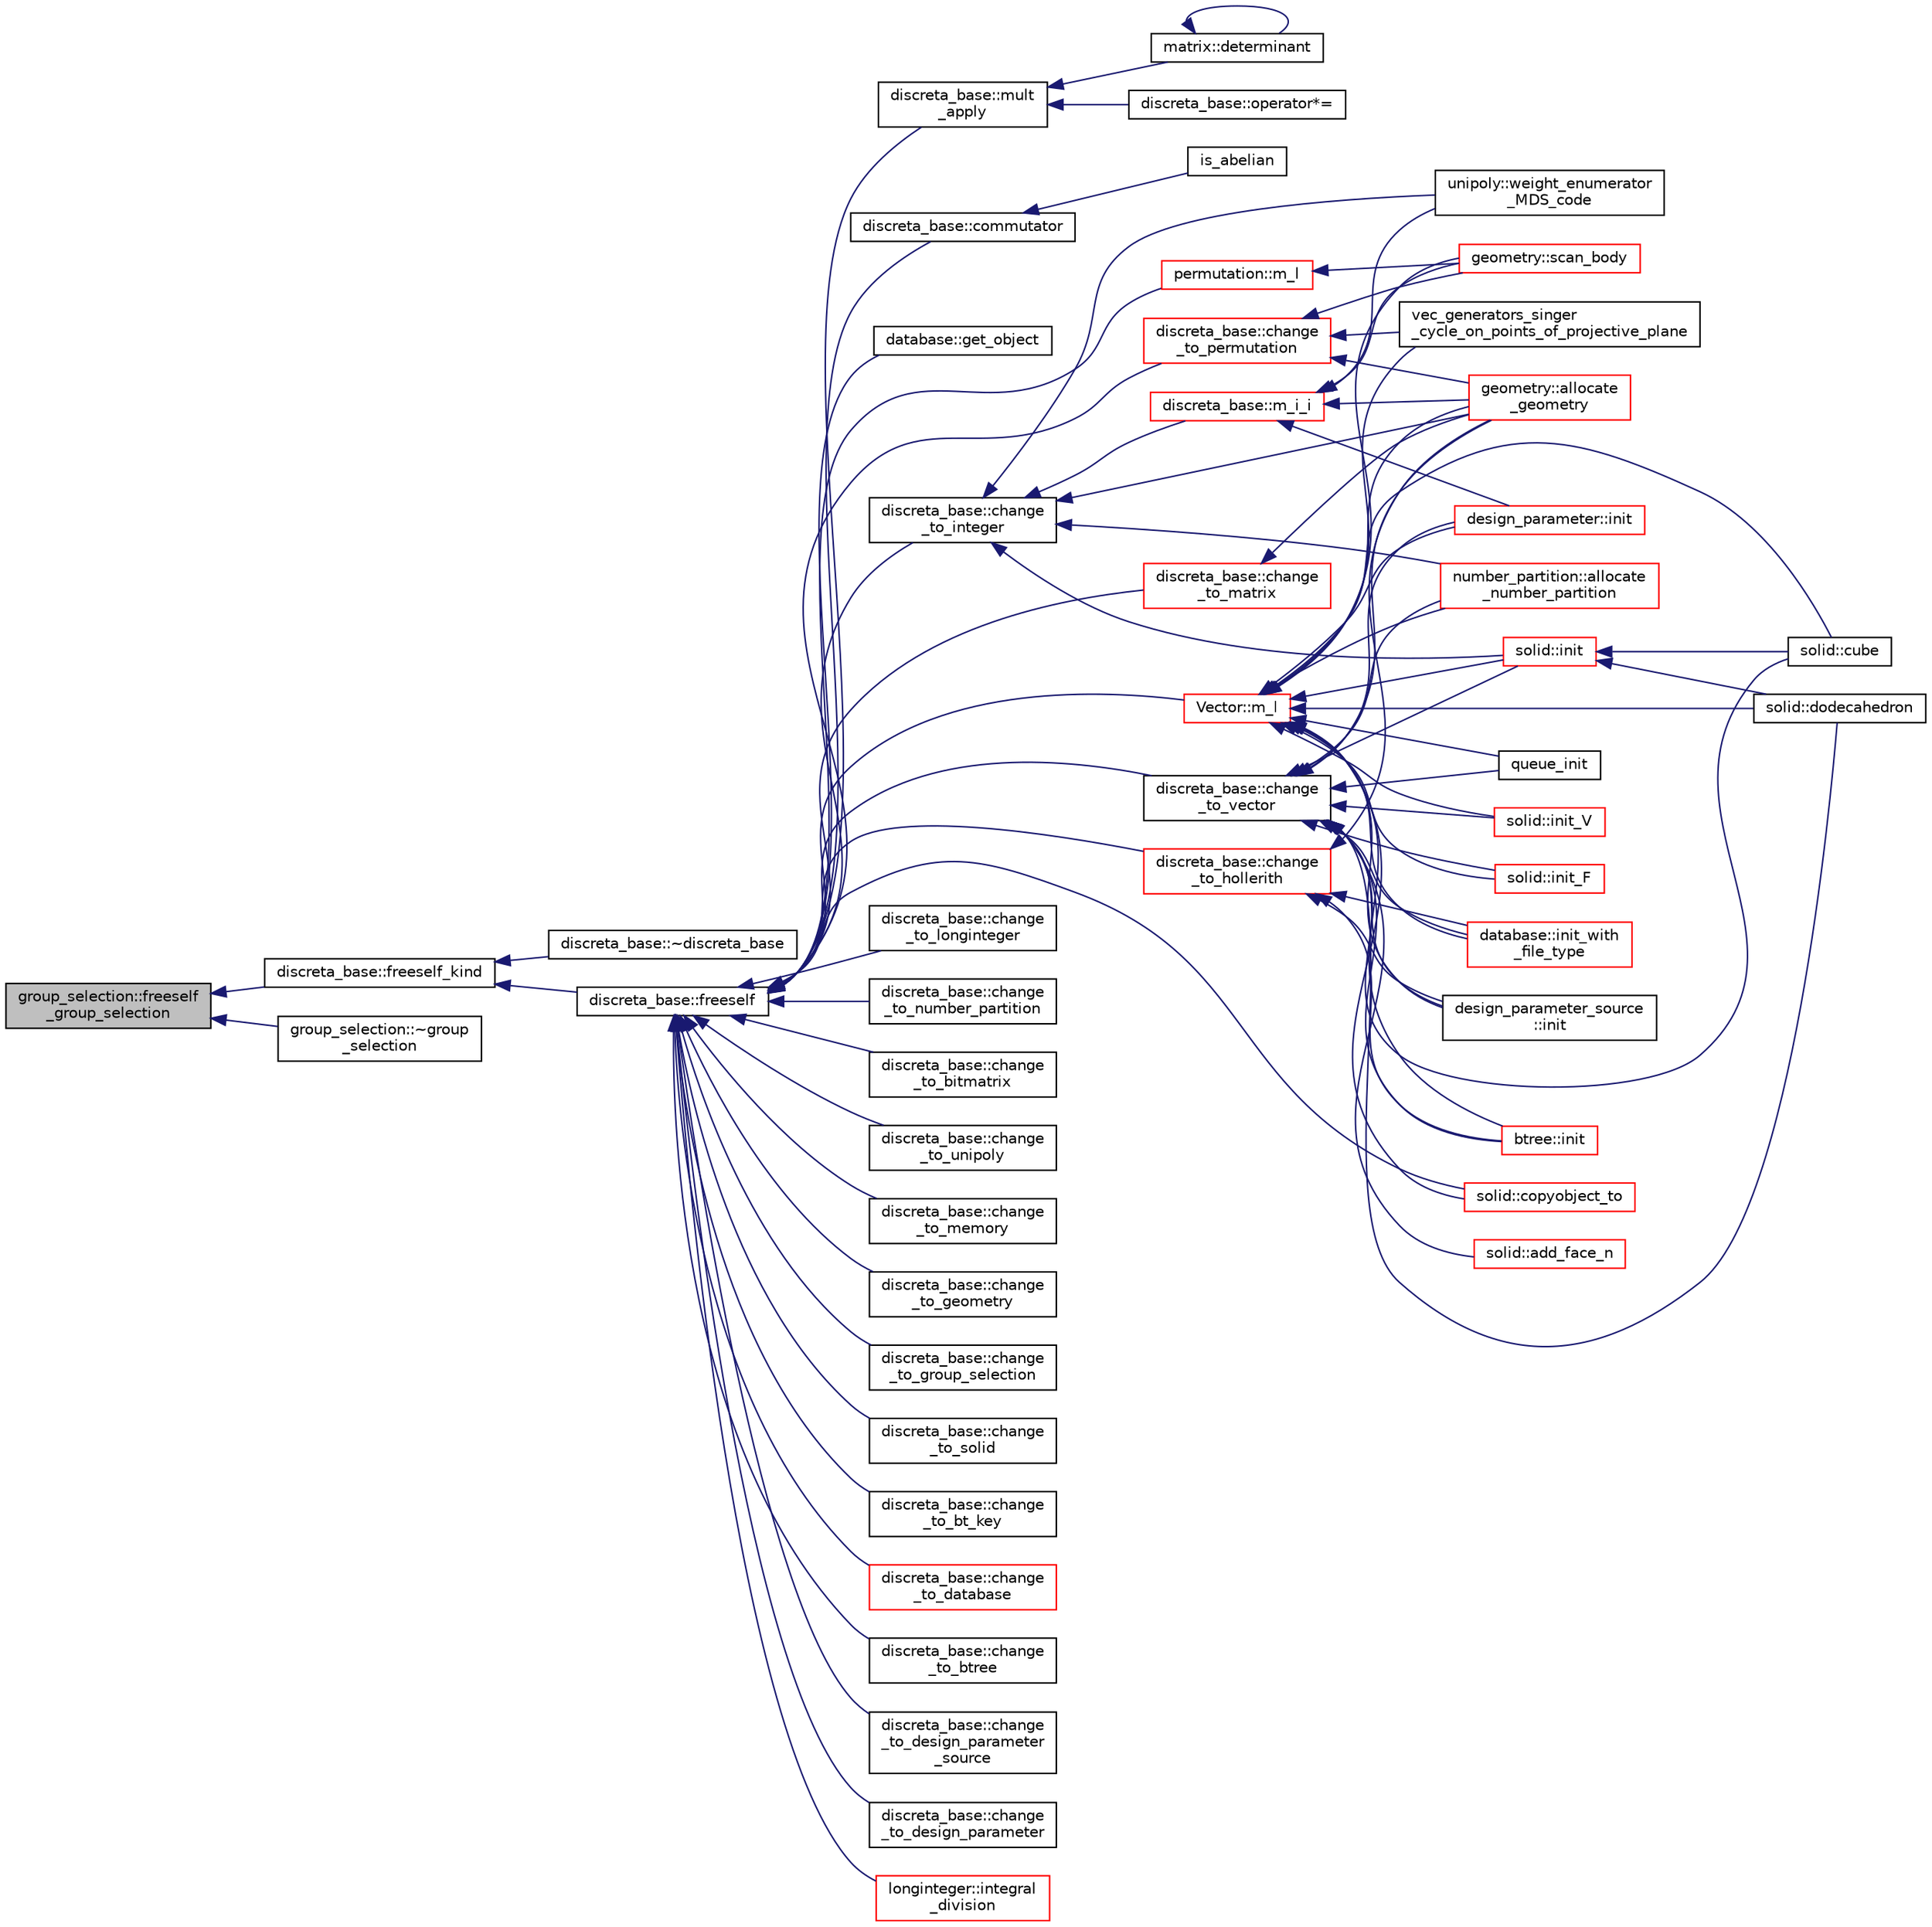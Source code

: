 digraph "group_selection::freeself_group_selection"
{
  edge [fontname="Helvetica",fontsize="10",labelfontname="Helvetica",labelfontsize="10"];
  node [fontname="Helvetica",fontsize="10",shape=record];
  rankdir="LR";
  Node122 [label="group_selection::freeself\l_group_selection",height=0.2,width=0.4,color="black", fillcolor="grey75", style="filled", fontcolor="black"];
  Node122 -> Node123 [dir="back",color="midnightblue",fontsize="10",style="solid",fontname="Helvetica"];
  Node123 [label="discreta_base::freeself_kind",height=0.2,width=0.4,color="black", fillcolor="white", style="filled",URL="$d7/d71/classdiscreta__base.html#a63a23ada2165b3838fab719ed458cec8"];
  Node123 -> Node124 [dir="back",color="midnightblue",fontsize="10",style="solid",fontname="Helvetica"];
  Node124 [label="discreta_base::~discreta_base",height=0.2,width=0.4,color="black", fillcolor="white", style="filled",URL="$d7/d71/classdiscreta__base.html#a14df6915d3622e941d8bd541a6818d0e"];
  Node123 -> Node125 [dir="back",color="midnightblue",fontsize="10",style="solid",fontname="Helvetica"];
  Node125 [label="discreta_base::freeself",height=0.2,width=0.4,color="black", fillcolor="white", style="filled",URL="$d7/d71/classdiscreta__base.html#a9a3c9501a562293b5667c11b9174d6e5"];
  Node125 -> Node126 [dir="back",color="midnightblue",fontsize="10",style="solid",fontname="Helvetica"];
  Node126 [label="discreta_base::mult\l_apply",height=0.2,width=0.4,color="black", fillcolor="white", style="filled",URL="$d7/d71/classdiscreta__base.html#a301b8d0527d3a60ba410bba87446f490"];
  Node126 -> Node127 [dir="back",color="midnightblue",fontsize="10",style="solid",fontname="Helvetica"];
  Node127 [label="discreta_base::operator*=",height=0.2,width=0.4,color="black", fillcolor="white", style="filled",URL="$d7/d71/classdiscreta__base.html#a26a19fcfe00422fe1d8a66d5b1b4a60a"];
  Node126 -> Node128 [dir="back",color="midnightblue",fontsize="10",style="solid",fontname="Helvetica"];
  Node128 [label="matrix::determinant",height=0.2,width=0.4,color="black", fillcolor="white", style="filled",URL="$d1/d8d/classmatrix.html#a75adb25c9f8753f1b81eafe4464b272a"];
  Node128 -> Node128 [dir="back",color="midnightblue",fontsize="10",style="solid",fontname="Helvetica"];
  Node125 -> Node129 [dir="back",color="midnightblue",fontsize="10",style="solid",fontname="Helvetica"];
  Node129 [label="discreta_base::commutator",height=0.2,width=0.4,color="black", fillcolor="white", style="filled",URL="$d7/d71/classdiscreta__base.html#a1d0bb4144e3eb15aaf877a0cea656c00"];
  Node129 -> Node130 [dir="back",color="midnightblue",fontsize="10",style="solid",fontname="Helvetica"];
  Node130 [label="is_abelian",height=0.2,width=0.4,color="black", fillcolor="white", style="filled",URL="$d0/dd3/perm__group__gens_8_c.html#ac0291199b2706f0eb554ae24d2e7cefc"];
  Node125 -> Node131 [dir="back",color="midnightblue",fontsize="10",style="solid",fontname="Helvetica"];
  Node131 [label="database::get_object",height=0.2,width=0.4,color="black", fillcolor="white", style="filled",URL="$db/d72/classdatabase.html#af183761e73fedbd560d9545a36060efc"];
  Node125 -> Node132 [dir="back",color="midnightblue",fontsize="10",style="solid",fontname="Helvetica"];
  Node132 [label="discreta_base::change\l_to_integer",height=0.2,width=0.4,color="black", fillcolor="white", style="filled",URL="$d7/d71/classdiscreta__base.html#a58a5a5bd8f8e6f2dd7b4483b66dc7bb9"];
  Node132 -> Node133 [dir="back",color="midnightblue",fontsize="10",style="solid",fontname="Helvetica"];
  Node133 [label="discreta_base::m_i_i",height=0.2,width=0.4,color="red", fillcolor="white", style="filled",URL="$d7/d71/classdiscreta__base.html#aa231464a9d4bc233f66608021c9ad997"];
  Node133 -> Node154 [dir="back",color="midnightblue",fontsize="10",style="solid",fontname="Helvetica"];
  Node154 [label="design_parameter::init",height=0.2,width=0.4,color="red", fillcolor="white", style="filled",URL="$da/d94/classdesign__parameter.html#af77829be8d9058a84169c36143307b5d"];
  Node133 -> Node282 [dir="back",color="midnightblue",fontsize="10",style="solid",fontname="Helvetica"];
  Node282 [label="geometry::allocate\l_geometry",height=0.2,width=0.4,color="red", fillcolor="white", style="filled",URL="$da/d44/classgeometry.html#a243e84ff38207957ad5976020c19a033"];
  Node133 -> Node173 [dir="back",color="midnightblue",fontsize="10",style="solid",fontname="Helvetica"];
  Node173 [label="geometry::scan_body",height=0.2,width=0.4,color="red", fillcolor="white", style="filled",URL="$da/d44/classgeometry.html#a71bc2e3a3f4ca02e8518ab5518a4e0df"];
  Node133 -> Node298 [dir="back",color="midnightblue",fontsize="10",style="solid",fontname="Helvetica"];
  Node298 [label="unipoly::weight_enumerator\l_MDS_code",height=0.2,width=0.4,color="black", fillcolor="white", style="filled",URL="$d1/d89/classunipoly.html#ad9a4b7b883285271fc39528f74755a07"];
  Node132 -> Node282 [dir="back",color="midnightblue",fontsize="10",style="solid",fontname="Helvetica"];
  Node132 -> Node393 [dir="back",color="midnightblue",fontsize="10",style="solid",fontname="Helvetica"];
  Node393 [label="number_partition::allocate\l_number_partition",height=0.2,width=0.4,color="red", fillcolor="white", style="filled",URL="$df/d50/classnumber__partition.html#a3c5649dc95f5ca53df4b0c58de6c1dc5"];
  Node132 -> Node394 [dir="back",color="midnightblue",fontsize="10",style="solid",fontname="Helvetica"];
  Node394 [label="solid::init",height=0.2,width=0.4,color="red", fillcolor="white", style="filled",URL="$d8/def/classsolid.html#afc711954316958b35630fbc8542bcd05"];
  Node394 -> Node206 [dir="back",color="midnightblue",fontsize="10",style="solid",fontname="Helvetica"];
  Node206 [label="solid::cube",height=0.2,width=0.4,color="black", fillcolor="white", style="filled",URL="$d8/def/classsolid.html#a308e6888759550da489397527ed89137"];
  Node394 -> Node372 [dir="back",color="midnightblue",fontsize="10",style="solid",fontname="Helvetica"];
  Node372 [label="solid::dodecahedron",height=0.2,width=0.4,color="black", fillcolor="white", style="filled",URL="$d8/def/classsolid.html#a514072d4dfd0f82ba24b0df1ac302d6f"];
  Node132 -> Node298 [dir="back",color="midnightblue",fontsize="10",style="solid",fontname="Helvetica"];
  Node125 -> Node396 [dir="back",color="midnightblue",fontsize="10",style="solid",fontname="Helvetica"];
  Node396 [label="discreta_base::change\l_to_longinteger",height=0.2,width=0.4,color="black", fillcolor="white", style="filled",URL="$d7/d71/classdiscreta__base.html#aa65b4b95b89b1df5ff8e0ef944e598a9"];
  Node125 -> Node397 [dir="back",color="midnightblue",fontsize="10",style="solid",fontname="Helvetica"];
  Node397 [label="discreta_base::change\l_to_vector",height=0.2,width=0.4,color="black", fillcolor="white", style="filled",URL="$d7/d71/classdiscreta__base.html#a66186d19c55ad54af11e2a040a763c38"];
  Node397 -> Node355 [dir="back",color="midnightblue",fontsize="10",style="solid",fontname="Helvetica"];
  Node355 [label="btree::init",height=0.2,width=0.4,color="red", fillcolor="white", style="filled",URL="$dd/db0/classbtree.html#a3c88706e9886f1f9bc142b511aeab642"];
  Node397 -> Node398 [dir="back",color="midnightblue",fontsize="10",style="solid",fontname="Helvetica"];
  Node398 [label="database::init_with\l_file_type",height=0.2,width=0.4,color="red", fillcolor="white", style="filled",URL="$db/d72/classdatabase.html#a3b7a27f69a64812a6bfd765158d62476"];
  Node397 -> Node154 [dir="back",color="midnightblue",fontsize="10",style="solid",fontname="Helvetica"];
  Node397 -> Node356 [dir="back",color="midnightblue",fontsize="10",style="solid",fontname="Helvetica"];
  Node356 [label="design_parameter_source\l::init",height=0.2,width=0.4,color="black", fillcolor="white", style="filled",URL="$df/d4b/classdesign__parameter__source.html#afccf1773adfffec18fd96efaec208b93"];
  Node397 -> Node282 [dir="back",color="midnightblue",fontsize="10",style="solid",fontname="Helvetica"];
  Node397 -> Node182 [dir="back",color="midnightblue",fontsize="10",style="solid",fontname="Helvetica"];
  Node182 [label="queue_init",height=0.2,width=0.4,color="black", fillcolor="white", style="filled",URL="$d3/d72/global_8_c.html#a5fc0dec58681e5be05ad2041d536a7b7"];
  Node397 -> Node393 [dir="back",color="midnightblue",fontsize="10",style="solid",fontname="Helvetica"];
  Node397 -> Node394 [dir="back",color="midnightblue",fontsize="10",style="solid",fontname="Helvetica"];
  Node397 -> Node364 [dir="back",color="midnightblue",fontsize="10",style="solid",fontname="Helvetica"];
  Node364 [label="solid::init_V",height=0.2,width=0.4,color="red", fillcolor="white", style="filled",URL="$d8/def/classsolid.html#a0b156ca77a137dc8aa94ab22d048e542"];
  Node397 -> Node369 [dir="back",color="midnightblue",fontsize="10",style="solid",fontname="Helvetica"];
  Node369 [label="solid::init_F",height=0.2,width=0.4,color="red", fillcolor="white", style="filled",URL="$d8/def/classsolid.html#ab61e6cc032b5370f77857fe1fc10222d"];
  Node397 -> Node203 [dir="back",color="midnightblue",fontsize="10",style="solid",fontname="Helvetica"];
  Node203 [label="solid::add_face_n",height=0.2,width=0.4,color="red", fillcolor="white", style="filled",URL="$d8/def/classsolid.html#adbadfbdd46abe10cb56f041d2408b001"];
  Node397 -> Node206 [dir="back",color="midnightblue",fontsize="10",style="solid",fontname="Helvetica"];
  Node397 -> Node372 [dir="back",color="midnightblue",fontsize="10",style="solid",fontname="Helvetica"];
  Node125 -> Node400 [dir="back",color="midnightblue",fontsize="10",style="solid",fontname="Helvetica"];
  Node400 [label="discreta_base::change\l_to_permutation",height=0.2,width=0.4,color="red", fillcolor="white", style="filled",URL="$d7/d71/classdiscreta__base.html#a38e11ff129ddc29d67b54520e9a0a538"];
  Node400 -> Node282 [dir="back",color="midnightblue",fontsize="10",style="solid",fontname="Helvetica"];
  Node400 -> Node173 [dir="back",color="midnightblue",fontsize="10",style="solid",fontname="Helvetica"];
  Node400 -> Node401 [dir="back",color="midnightblue",fontsize="10",style="solid",fontname="Helvetica"];
  Node401 [label="vec_generators_singer\l_cycle_on_points_of_projective_plane",height=0.2,width=0.4,color="black", fillcolor="white", style="filled",URL="$d0/dd3/perm__group__gens_8_c.html#ac6282a87dd1be1a9024a460f89e6d756"];
  Node125 -> Node403 [dir="back",color="midnightblue",fontsize="10",style="solid",fontname="Helvetica"];
  Node403 [label="discreta_base::change\l_to_number_partition",height=0.2,width=0.4,color="black", fillcolor="white", style="filled",URL="$d7/d71/classdiscreta__base.html#a15be55441d3768c506bf9faabeef9b5b"];
  Node125 -> Node404 [dir="back",color="midnightblue",fontsize="10",style="solid",fontname="Helvetica"];
  Node404 [label="discreta_base::change\l_to_matrix",height=0.2,width=0.4,color="red", fillcolor="white", style="filled",URL="$d7/d71/classdiscreta__base.html#a51f1aaa0764c4161c0dbd981091ca5cb"];
  Node404 -> Node282 [dir="back",color="midnightblue",fontsize="10",style="solid",fontname="Helvetica"];
  Node125 -> Node406 [dir="back",color="midnightblue",fontsize="10",style="solid",fontname="Helvetica"];
  Node406 [label="discreta_base::change\l_to_bitmatrix",height=0.2,width=0.4,color="black", fillcolor="white", style="filled",URL="$d7/d71/classdiscreta__base.html#adcb7fdf185f23731b42c96488599919e"];
  Node125 -> Node407 [dir="back",color="midnightblue",fontsize="10",style="solid",fontname="Helvetica"];
  Node407 [label="discreta_base::change\l_to_unipoly",height=0.2,width=0.4,color="black", fillcolor="white", style="filled",URL="$d7/d71/classdiscreta__base.html#a436a1d89a0e7a13ba1ad0ff5813c03ed"];
  Node125 -> Node408 [dir="back",color="midnightblue",fontsize="10",style="solid",fontname="Helvetica"];
  Node408 [label="discreta_base::change\l_to_memory",height=0.2,width=0.4,color="black", fillcolor="white", style="filled",URL="$d7/d71/classdiscreta__base.html#a21a76b868e94f17a6579997f0a50a006"];
  Node125 -> Node409 [dir="back",color="midnightblue",fontsize="10",style="solid",fontname="Helvetica"];
  Node409 [label="discreta_base::change\l_to_geometry",height=0.2,width=0.4,color="black", fillcolor="white", style="filled",URL="$d7/d71/classdiscreta__base.html#a5a3efbeeb01c41259b91ed2d87bfcbb2"];
  Node125 -> Node410 [dir="back",color="midnightblue",fontsize="10",style="solid",fontname="Helvetica"];
  Node410 [label="discreta_base::change\l_to_hollerith",height=0.2,width=0.4,color="red", fillcolor="white", style="filled",URL="$d7/d71/classdiscreta__base.html#a10f410adc814d4568e3b0f84550c4ca1"];
  Node410 -> Node355 [dir="back",color="midnightblue",fontsize="10",style="solid",fontname="Helvetica"];
  Node410 -> Node398 [dir="back",color="midnightblue",fontsize="10",style="solid",fontname="Helvetica"];
  Node410 -> Node356 [dir="back",color="midnightblue",fontsize="10",style="solid",fontname="Helvetica"];
  Node410 -> Node282 [dir="back",color="midnightblue",fontsize="10",style="solid",fontname="Helvetica"];
  Node125 -> Node411 [dir="back",color="midnightblue",fontsize="10",style="solid",fontname="Helvetica"];
  Node411 [label="discreta_base::change\l_to_group_selection",height=0.2,width=0.4,color="black", fillcolor="white", style="filled",URL="$d7/d71/classdiscreta__base.html#a6b269515e796a08da4db719ae2dbdca9"];
  Node125 -> Node412 [dir="back",color="midnightblue",fontsize="10",style="solid",fontname="Helvetica"];
  Node412 [label="discreta_base::change\l_to_solid",height=0.2,width=0.4,color="black", fillcolor="white", style="filled",URL="$d7/d71/classdiscreta__base.html#adb0b11a85434f969b3895cb46b67e8c2"];
  Node125 -> Node413 [dir="back",color="midnightblue",fontsize="10",style="solid",fontname="Helvetica"];
  Node413 [label="discreta_base::change\l_to_bt_key",height=0.2,width=0.4,color="black", fillcolor="white", style="filled",URL="$d7/d71/classdiscreta__base.html#af08930510236fe08941bb5c1e4768fe9"];
  Node125 -> Node414 [dir="back",color="midnightblue",fontsize="10",style="solid",fontname="Helvetica"];
  Node414 [label="discreta_base::change\l_to_database",height=0.2,width=0.4,color="red", fillcolor="white", style="filled",URL="$d7/d71/classdiscreta__base.html#a9187fb1e0526e3d327b78bb19475ae40"];
  Node125 -> Node415 [dir="back",color="midnightblue",fontsize="10",style="solid",fontname="Helvetica"];
  Node415 [label="discreta_base::change\l_to_btree",height=0.2,width=0.4,color="black", fillcolor="white", style="filled",URL="$d7/d71/classdiscreta__base.html#a75c8608cf54191c17ee48817cc4dda17"];
  Node125 -> Node416 [dir="back",color="midnightblue",fontsize="10",style="solid",fontname="Helvetica"];
  Node416 [label="discreta_base::change\l_to_design_parameter\l_source",height=0.2,width=0.4,color="black", fillcolor="white", style="filled",URL="$d7/d71/classdiscreta__base.html#adef7252719a3b1b5261d6bc6c44dbda4"];
  Node125 -> Node417 [dir="back",color="midnightblue",fontsize="10",style="solid",fontname="Helvetica"];
  Node417 [label="discreta_base::change\l_to_design_parameter",height=0.2,width=0.4,color="black", fillcolor="white", style="filled",URL="$d7/d71/classdiscreta__base.html#ab207ed39acee5f447708dc9fcfd29e0a"];
  Node125 -> Node418 [dir="back",color="midnightblue",fontsize="10",style="solid",fontname="Helvetica"];
  Node418 [label="longinteger::integral\l_division",height=0.2,width=0.4,color="red", fillcolor="white", style="filled",URL="$d3/d71/classlonginteger.html#a692f761cfc91770ca40ab5c2df4bd358"];
  Node125 -> Node423 [dir="back",color="midnightblue",fontsize="10",style="solid",fontname="Helvetica"];
  Node423 [label="permutation::m_l",height=0.2,width=0.4,color="red", fillcolor="white", style="filled",URL="$d0/d08/classpermutation.html#a9cf73421f89b2c24cf2d08f002752030"];
  Node423 -> Node173 [dir="back",color="midnightblue",fontsize="10",style="solid",fontname="Helvetica"];
  Node125 -> Node431 [dir="back",color="midnightblue",fontsize="10",style="solid",fontname="Helvetica"];
  Node431 [label="solid::copyobject_to",height=0.2,width=0.4,color="red", fillcolor="white", style="filled",URL="$d8/def/classsolid.html#a7f35a904885ef626d1a74663fe2cad62"];
  Node125 -> Node433 [dir="back",color="midnightblue",fontsize="10",style="solid",fontname="Helvetica"];
  Node433 [label="Vector::m_l",height=0.2,width=0.4,color="red", fillcolor="white", style="filled",URL="$d5/db2/class_vector.html#a00f5520c2a6b4f5282a1a8bcf8ea74eb"];
  Node433 -> Node355 [dir="back",color="midnightblue",fontsize="10",style="solid",fontname="Helvetica"];
  Node433 -> Node398 [dir="back",color="midnightblue",fontsize="10",style="solid",fontname="Helvetica"];
  Node433 -> Node154 [dir="back",color="midnightblue",fontsize="10",style="solid",fontname="Helvetica"];
  Node433 -> Node356 [dir="back",color="midnightblue",fontsize="10",style="solid",fontname="Helvetica"];
  Node433 -> Node282 [dir="back",color="midnightblue",fontsize="10",style="solid",fontname="Helvetica"];
  Node433 -> Node173 [dir="back",color="midnightblue",fontsize="10",style="solid",fontname="Helvetica"];
  Node433 -> Node182 [dir="back",color="midnightblue",fontsize="10",style="solid",fontname="Helvetica"];
  Node433 -> Node393 [dir="back",color="midnightblue",fontsize="10",style="solid",fontname="Helvetica"];
  Node433 -> Node401 [dir="back",color="midnightblue",fontsize="10",style="solid",fontname="Helvetica"];
  Node433 -> Node394 [dir="back",color="midnightblue",fontsize="10",style="solid",fontname="Helvetica"];
  Node433 -> Node364 [dir="back",color="midnightblue",fontsize="10",style="solid",fontname="Helvetica"];
  Node433 -> Node369 [dir="back",color="midnightblue",fontsize="10",style="solid",fontname="Helvetica"];
  Node433 -> Node431 [dir="back",color="midnightblue",fontsize="10",style="solid",fontname="Helvetica"];
  Node433 -> Node206 [dir="back",color="midnightblue",fontsize="10",style="solid",fontname="Helvetica"];
  Node433 -> Node372 [dir="back",color="midnightblue",fontsize="10",style="solid",fontname="Helvetica"];
  Node122 -> Node491 [dir="back",color="midnightblue",fontsize="10",style="solid",fontname="Helvetica"];
  Node491 [label="group_selection::~group\l_selection",height=0.2,width=0.4,color="black", fillcolor="white", style="filled",URL="$d6/db0/classgroup__selection.html#a3e5fde933dbf37ec41568956f3edf026"];
}
